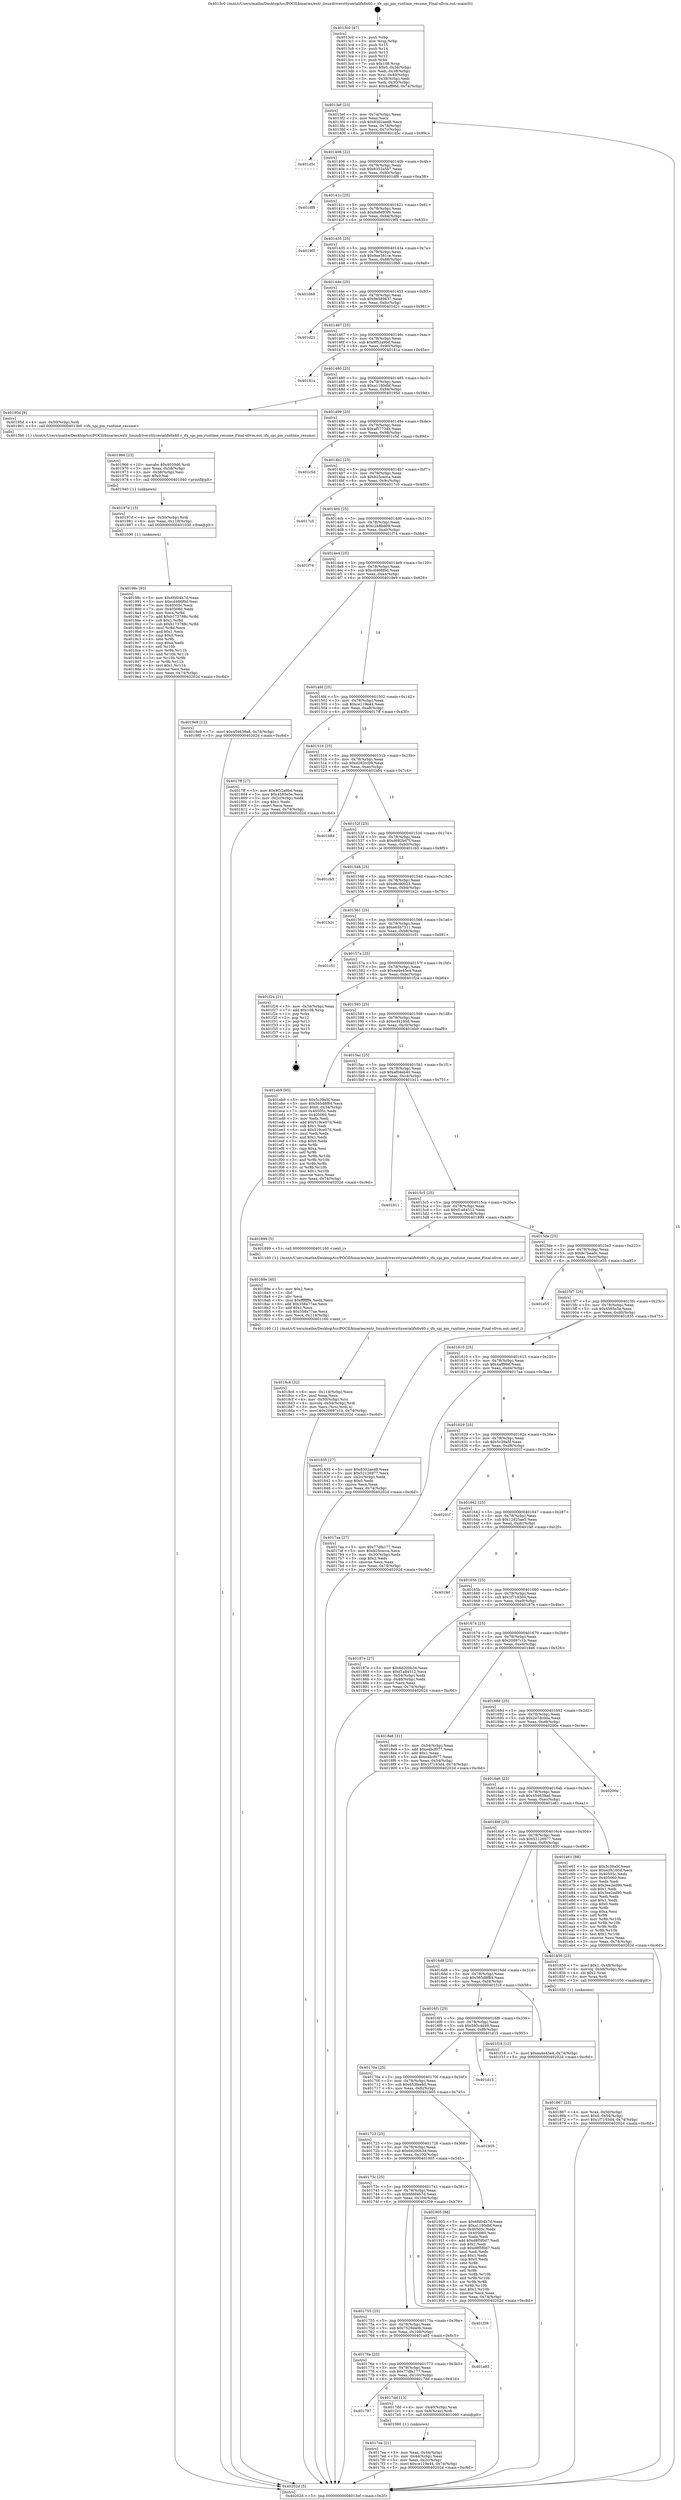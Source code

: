digraph "0x4013c0" {
  label = "0x4013c0 (/mnt/c/Users/mathe/Desktop/tcc/POCII/binaries/extr_linuxdriversttyserialifx6x60.c_ifx_spi_pm_runtime_resume_Final-ollvm.out::main(0))"
  labelloc = "t"
  node[shape=record]

  Entry [label="",width=0.3,height=0.3,shape=circle,fillcolor=black,style=filled]
  "0x4013ef" [label="{
     0x4013ef [23]\l
     | [instrs]\l
     &nbsp;&nbsp;0x4013ef \<+3\>: mov -0x74(%rbp),%eax\l
     &nbsp;&nbsp;0x4013f2 \<+2\>: mov %eax,%ecx\l
     &nbsp;&nbsp;0x4013f4 \<+6\>: sub $0x8302aed8,%ecx\l
     &nbsp;&nbsp;0x4013fa \<+3\>: mov %eax,-0x78(%rbp)\l
     &nbsp;&nbsp;0x4013fd \<+3\>: mov %ecx,-0x7c(%rbp)\l
     &nbsp;&nbsp;0x401400 \<+6\>: je 0000000000401d5c \<main+0x99c\>\l
  }"]
  "0x401d5c" [label="{
     0x401d5c\l
  }", style=dashed]
  "0x401406" [label="{
     0x401406 [22]\l
     | [instrs]\l
     &nbsp;&nbsp;0x401406 \<+5\>: jmp 000000000040140b \<main+0x4b\>\l
     &nbsp;&nbsp;0x40140b \<+3\>: mov -0x78(%rbp),%eax\l
     &nbsp;&nbsp;0x40140e \<+5\>: sub $0x8352a5b7,%eax\l
     &nbsp;&nbsp;0x401413 \<+3\>: mov %eax,-0x80(%rbp)\l
     &nbsp;&nbsp;0x401416 \<+6\>: je 0000000000401df8 \<main+0xa38\>\l
  }"]
  Exit [label="",width=0.3,height=0.3,shape=circle,fillcolor=black,style=filled,peripheries=2]
  "0x401df8" [label="{
     0x401df8\l
  }", style=dashed]
  "0x40141c" [label="{
     0x40141c [25]\l
     | [instrs]\l
     &nbsp;&nbsp;0x40141c \<+5\>: jmp 0000000000401421 \<main+0x61\>\l
     &nbsp;&nbsp;0x401421 \<+3\>: mov -0x78(%rbp),%eax\l
     &nbsp;&nbsp;0x401424 \<+5\>: sub $0x8a8d93f9,%eax\l
     &nbsp;&nbsp;0x401429 \<+6\>: mov %eax,-0x84(%rbp)\l
     &nbsp;&nbsp;0x40142f \<+6\>: je 00000000004019f5 \<main+0x635\>\l
  }"]
  "0x40198c" [label="{
     0x40198c [93]\l
     | [instrs]\l
     &nbsp;&nbsp;0x40198c \<+5\>: mov $0x6fd04b7d,%eax\l
     &nbsp;&nbsp;0x401991 \<+5\>: mov $0xcd466f0d,%esi\l
     &nbsp;&nbsp;0x401996 \<+7\>: mov 0x40505c,%ecx\l
     &nbsp;&nbsp;0x40199d \<+7\>: mov 0x405060,%edx\l
     &nbsp;&nbsp;0x4019a4 \<+3\>: mov %ecx,%r8d\l
     &nbsp;&nbsp;0x4019a7 \<+7\>: add $0xb173788c,%r8d\l
     &nbsp;&nbsp;0x4019ae \<+4\>: sub $0x1,%r8d\l
     &nbsp;&nbsp;0x4019b2 \<+7\>: sub $0xb173788c,%r8d\l
     &nbsp;&nbsp;0x4019b9 \<+4\>: imul %r8d,%ecx\l
     &nbsp;&nbsp;0x4019bd \<+3\>: and $0x1,%ecx\l
     &nbsp;&nbsp;0x4019c0 \<+3\>: cmp $0x0,%ecx\l
     &nbsp;&nbsp;0x4019c3 \<+4\>: sete %r9b\l
     &nbsp;&nbsp;0x4019c7 \<+3\>: cmp $0xa,%edx\l
     &nbsp;&nbsp;0x4019ca \<+4\>: setl %r10b\l
     &nbsp;&nbsp;0x4019ce \<+3\>: mov %r9b,%r11b\l
     &nbsp;&nbsp;0x4019d1 \<+3\>: and %r10b,%r11b\l
     &nbsp;&nbsp;0x4019d4 \<+3\>: xor %r10b,%r9b\l
     &nbsp;&nbsp;0x4019d7 \<+3\>: or %r9b,%r11b\l
     &nbsp;&nbsp;0x4019da \<+4\>: test $0x1,%r11b\l
     &nbsp;&nbsp;0x4019de \<+3\>: cmovne %esi,%eax\l
     &nbsp;&nbsp;0x4019e1 \<+3\>: mov %eax,-0x74(%rbp)\l
     &nbsp;&nbsp;0x4019e4 \<+5\>: jmp 000000000040202d \<main+0xc6d\>\l
  }"]
  "0x4019f5" [label="{
     0x4019f5\l
  }", style=dashed]
  "0x401435" [label="{
     0x401435 [25]\l
     | [instrs]\l
     &nbsp;&nbsp;0x401435 \<+5\>: jmp 000000000040143a \<main+0x7a\>\l
     &nbsp;&nbsp;0x40143a \<+3\>: mov -0x78(%rbp),%eax\l
     &nbsp;&nbsp;0x40143d \<+5\>: sub $0x9ae581ce,%eax\l
     &nbsp;&nbsp;0x401442 \<+6\>: mov %eax,-0x88(%rbp)\l
     &nbsp;&nbsp;0x401448 \<+6\>: je 0000000000401d68 \<main+0x9a8\>\l
  }"]
  "0x40197d" [label="{
     0x40197d [15]\l
     | [instrs]\l
     &nbsp;&nbsp;0x40197d \<+4\>: mov -0x50(%rbp),%rdi\l
     &nbsp;&nbsp;0x401981 \<+6\>: mov %eax,-0x118(%rbp)\l
     &nbsp;&nbsp;0x401987 \<+5\>: call 0000000000401030 \<free@plt\>\l
     | [calls]\l
     &nbsp;&nbsp;0x401030 \{1\} (unknown)\l
  }"]
  "0x401d68" [label="{
     0x401d68\l
  }", style=dashed]
  "0x40144e" [label="{
     0x40144e [25]\l
     | [instrs]\l
     &nbsp;&nbsp;0x40144e \<+5\>: jmp 0000000000401453 \<main+0x93\>\l
     &nbsp;&nbsp;0x401453 \<+3\>: mov -0x78(%rbp),%eax\l
     &nbsp;&nbsp;0x401456 \<+5\>: sub $0x9e589637,%eax\l
     &nbsp;&nbsp;0x40145b \<+6\>: mov %eax,-0x8c(%rbp)\l
     &nbsp;&nbsp;0x401461 \<+6\>: je 0000000000401d21 \<main+0x961\>\l
  }"]
  "0x401966" [label="{
     0x401966 [23]\l
     | [instrs]\l
     &nbsp;&nbsp;0x401966 \<+10\>: movabs $0x4030d6,%rdi\l
     &nbsp;&nbsp;0x401970 \<+3\>: mov %eax,-0x58(%rbp)\l
     &nbsp;&nbsp;0x401973 \<+3\>: mov -0x58(%rbp),%esi\l
     &nbsp;&nbsp;0x401976 \<+2\>: mov $0x0,%al\l
     &nbsp;&nbsp;0x401978 \<+5\>: call 0000000000401040 \<printf@plt\>\l
     | [calls]\l
     &nbsp;&nbsp;0x401040 \{1\} (unknown)\l
  }"]
  "0x401d21" [label="{
     0x401d21\l
  }", style=dashed]
  "0x401467" [label="{
     0x401467 [25]\l
     | [instrs]\l
     &nbsp;&nbsp;0x401467 \<+5\>: jmp 000000000040146c \<main+0xac\>\l
     &nbsp;&nbsp;0x40146c \<+3\>: mov -0x78(%rbp),%eax\l
     &nbsp;&nbsp;0x40146f \<+5\>: sub $0x9f52a9bd,%eax\l
     &nbsp;&nbsp;0x401474 \<+6\>: mov %eax,-0x90(%rbp)\l
     &nbsp;&nbsp;0x40147a \<+6\>: je 000000000040181a \<main+0x45a\>\l
  }"]
  "0x4018c6" [label="{
     0x4018c6 [32]\l
     | [instrs]\l
     &nbsp;&nbsp;0x4018c6 \<+6\>: mov -0x114(%rbp),%ecx\l
     &nbsp;&nbsp;0x4018cc \<+3\>: imul %eax,%ecx\l
     &nbsp;&nbsp;0x4018cf \<+4\>: mov -0x50(%rbp),%rsi\l
     &nbsp;&nbsp;0x4018d3 \<+4\>: movslq -0x54(%rbp),%rdi\l
     &nbsp;&nbsp;0x4018d7 \<+3\>: mov %ecx,(%rsi,%rdi,4)\l
     &nbsp;&nbsp;0x4018da \<+7\>: movl $0x20897c1b,-0x74(%rbp)\l
     &nbsp;&nbsp;0x4018e1 \<+5\>: jmp 000000000040202d \<main+0xc6d\>\l
  }"]
  "0x40181a" [label="{
     0x40181a\l
  }", style=dashed]
  "0x401480" [label="{
     0x401480 [25]\l
     | [instrs]\l
     &nbsp;&nbsp;0x401480 \<+5\>: jmp 0000000000401485 \<main+0xc5\>\l
     &nbsp;&nbsp;0x401485 \<+3\>: mov -0x78(%rbp),%eax\l
     &nbsp;&nbsp;0x401488 \<+5\>: sub $0xa1180dbf,%eax\l
     &nbsp;&nbsp;0x40148d \<+6\>: mov %eax,-0x94(%rbp)\l
     &nbsp;&nbsp;0x401493 \<+6\>: je 000000000040195d \<main+0x59d\>\l
  }"]
  "0x40189e" [label="{
     0x40189e [40]\l
     | [instrs]\l
     &nbsp;&nbsp;0x40189e \<+5\>: mov $0x2,%ecx\l
     &nbsp;&nbsp;0x4018a3 \<+1\>: cltd\l
     &nbsp;&nbsp;0x4018a4 \<+2\>: idiv %ecx\l
     &nbsp;&nbsp;0x4018a6 \<+6\>: imul $0xfffffffe,%edx,%ecx\l
     &nbsp;&nbsp;0x4018ac \<+6\>: add $0x358a77ae,%ecx\l
     &nbsp;&nbsp;0x4018b2 \<+3\>: add $0x1,%ecx\l
     &nbsp;&nbsp;0x4018b5 \<+6\>: sub $0x358a77ae,%ecx\l
     &nbsp;&nbsp;0x4018bb \<+6\>: mov %ecx,-0x114(%rbp)\l
     &nbsp;&nbsp;0x4018c1 \<+5\>: call 0000000000401160 \<next_i\>\l
     | [calls]\l
     &nbsp;&nbsp;0x401160 \{1\} (/mnt/c/Users/mathe/Desktop/tcc/POCII/binaries/extr_linuxdriversttyserialifx6x60.c_ifx_spi_pm_runtime_resume_Final-ollvm.out::next_i)\l
  }"]
  "0x40195d" [label="{
     0x40195d [9]\l
     | [instrs]\l
     &nbsp;&nbsp;0x40195d \<+4\>: mov -0x50(%rbp),%rdi\l
     &nbsp;&nbsp;0x401961 \<+5\>: call 00000000004013b0 \<ifx_spi_pm_runtime_resume\>\l
     | [calls]\l
     &nbsp;&nbsp;0x4013b0 \{1\} (/mnt/c/Users/mathe/Desktop/tcc/POCII/binaries/extr_linuxdriversttyserialifx6x60.c_ifx_spi_pm_runtime_resume_Final-ollvm.out::ifx_spi_pm_runtime_resume)\l
  }"]
  "0x401499" [label="{
     0x401499 [25]\l
     | [instrs]\l
     &nbsp;&nbsp;0x401499 \<+5\>: jmp 000000000040149e \<main+0xde\>\l
     &nbsp;&nbsp;0x40149e \<+3\>: mov -0x78(%rbp),%eax\l
     &nbsp;&nbsp;0x4014a1 \<+5\>: sub $0xaf57734b,%eax\l
     &nbsp;&nbsp;0x4014a6 \<+6\>: mov %eax,-0x98(%rbp)\l
     &nbsp;&nbsp;0x4014ac \<+6\>: je 0000000000401c5d \<main+0x89d\>\l
  }"]
  "0x401867" [label="{
     0x401867 [23]\l
     | [instrs]\l
     &nbsp;&nbsp;0x401867 \<+4\>: mov %rax,-0x50(%rbp)\l
     &nbsp;&nbsp;0x40186b \<+7\>: movl $0x0,-0x54(%rbp)\l
     &nbsp;&nbsp;0x401872 \<+7\>: movl $0x1f7183d4,-0x74(%rbp)\l
     &nbsp;&nbsp;0x401879 \<+5\>: jmp 000000000040202d \<main+0xc6d\>\l
  }"]
  "0x401c5d" [label="{
     0x401c5d\l
  }", style=dashed]
  "0x4014b2" [label="{
     0x4014b2 [25]\l
     | [instrs]\l
     &nbsp;&nbsp;0x4014b2 \<+5\>: jmp 00000000004014b7 \<main+0xf7\>\l
     &nbsp;&nbsp;0x4014b7 \<+3\>: mov -0x78(%rbp),%eax\l
     &nbsp;&nbsp;0x4014ba \<+5\>: sub $0xb25cecca,%eax\l
     &nbsp;&nbsp;0x4014bf \<+6\>: mov %eax,-0x9c(%rbp)\l
     &nbsp;&nbsp;0x4014c5 \<+6\>: je 00000000004017c5 \<main+0x405\>\l
  }"]
  "0x4017ea" [label="{
     0x4017ea [21]\l
     | [instrs]\l
     &nbsp;&nbsp;0x4017ea \<+3\>: mov %eax,-0x44(%rbp)\l
     &nbsp;&nbsp;0x4017ed \<+3\>: mov -0x44(%rbp),%eax\l
     &nbsp;&nbsp;0x4017f0 \<+3\>: mov %eax,-0x2c(%rbp)\l
     &nbsp;&nbsp;0x4017f3 \<+7\>: movl $0xce119e44,-0x74(%rbp)\l
     &nbsp;&nbsp;0x4017fa \<+5\>: jmp 000000000040202d \<main+0xc6d\>\l
  }"]
  "0x4017c5" [label="{
     0x4017c5\l
  }", style=dashed]
  "0x4014cb" [label="{
     0x4014cb [25]\l
     | [instrs]\l
     &nbsp;&nbsp;0x4014cb \<+5\>: jmp 00000000004014d0 \<main+0x110\>\l
     &nbsp;&nbsp;0x4014d0 \<+3\>: mov -0x78(%rbp),%eax\l
     &nbsp;&nbsp;0x4014d3 \<+5\>: sub $0xc2b8bd09,%eax\l
     &nbsp;&nbsp;0x4014d8 \<+6\>: mov %eax,-0xa0(%rbp)\l
     &nbsp;&nbsp;0x4014de \<+6\>: je 0000000000401f74 \<main+0xbb4\>\l
  }"]
  "0x401787" [label="{
     0x401787\l
  }", style=dashed]
  "0x401f74" [label="{
     0x401f74\l
  }", style=dashed]
  "0x4014e4" [label="{
     0x4014e4 [25]\l
     | [instrs]\l
     &nbsp;&nbsp;0x4014e4 \<+5\>: jmp 00000000004014e9 \<main+0x129\>\l
     &nbsp;&nbsp;0x4014e9 \<+3\>: mov -0x78(%rbp),%eax\l
     &nbsp;&nbsp;0x4014ec \<+5\>: sub $0xcd466f0d,%eax\l
     &nbsp;&nbsp;0x4014f1 \<+6\>: mov %eax,-0xa4(%rbp)\l
     &nbsp;&nbsp;0x4014f7 \<+6\>: je 00000000004019e9 \<main+0x629\>\l
  }"]
  "0x4017dd" [label="{
     0x4017dd [13]\l
     | [instrs]\l
     &nbsp;&nbsp;0x4017dd \<+4\>: mov -0x40(%rbp),%rax\l
     &nbsp;&nbsp;0x4017e1 \<+4\>: mov 0x8(%rax),%rdi\l
     &nbsp;&nbsp;0x4017e5 \<+5\>: call 0000000000401060 \<atoi@plt\>\l
     | [calls]\l
     &nbsp;&nbsp;0x401060 \{1\} (unknown)\l
  }"]
  "0x4019e9" [label="{
     0x4019e9 [12]\l
     | [instrs]\l
     &nbsp;&nbsp;0x4019e9 \<+7\>: movl $0x454638ad,-0x74(%rbp)\l
     &nbsp;&nbsp;0x4019f0 \<+5\>: jmp 000000000040202d \<main+0xc6d\>\l
  }"]
  "0x4014fd" [label="{
     0x4014fd [25]\l
     | [instrs]\l
     &nbsp;&nbsp;0x4014fd \<+5\>: jmp 0000000000401502 \<main+0x142\>\l
     &nbsp;&nbsp;0x401502 \<+3\>: mov -0x78(%rbp),%eax\l
     &nbsp;&nbsp;0x401505 \<+5\>: sub $0xce119e44,%eax\l
     &nbsp;&nbsp;0x40150a \<+6\>: mov %eax,-0xa8(%rbp)\l
     &nbsp;&nbsp;0x401510 \<+6\>: je 00000000004017ff \<main+0x43f\>\l
  }"]
  "0x40176e" [label="{
     0x40176e [25]\l
     | [instrs]\l
     &nbsp;&nbsp;0x40176e \<+5\>: jmp 0000000000401773 \<main+0x3b3\>\l
     &nbsp;&nbsp;0x401773 \<+3\>: mov -0x78(%rbp),%eax\l
     &nbsp;&nbsp;0x401776 \<+5\>: sub $0x77dfa177,%eax\l
     &nbsp;&nbsp;0x40177b \<+6\>: mov %eax,-0x10c(%rbp)\l
     &nbsp;&nbsp;0x401781 \<+6\>: je 00000000004017dd \<main+0x41d\>\l
  }"]
  "0x4017ff" [label="{
     0x4017ff [27]\l
     | [instrs]\l
     &nbsp;&nbsp;0x4017ff \<+5\>: mov $0x9f52a9bd,%eax\l
     &nbsp;&nbsp;0x401804 \<+5\>: mov $0x4585e5e,%ecx\l
     &nbsp;&nbsp;0x401809 \<+3\>: mov -0x2c(%rbp),%edx\l
     &nbsp;&nbsp;0x40180c \<+3\>: cmp $0x1,%edx\l
     &nbsp;&nbsp;0x40180f \<+3\>: cmovl %ecx,%eax\l
     &nbsp;&nbsp;0x401812 \<+3\>: mov %eax,-0x74(%rbp)\l
     &nbsp;&nbsp;0x401815 \<+5\>: jmp 000000000040202d \<main+0xc6d\>\l
  }"]
  "0x401516" [label="{
     0x401516 [25]\l
     | [instrs]\l
     &nbsp;&nbsp;0x401516 \<+5\>: jmp 000000000040151b \<main+0x15b\>\l
     &nbsp;&nbsp;0x40151b \<+3\>: mov -0x78(%rbp),%eax\l
     &nbsp;&nbsp;0x40151e \<+5\>: sub $0xd292ccb9,%eax\l
     &nbsp;&nbsp;0x401523 \<+6\>: mov %eax,-0xac(%rbp)\l
     &nbsp;&nbsp;0x401529 \<+6\>: je 0000000000401b84 \<main+0x7c4\>\l
  }"]
  "0x401a85" [label="{
     0x401a85\l
  }", style=dashed]
  "0x401b84" [label="{
     0x401b84\l
  }", style=dashed]
  "0x40152f" [label="{
     0x40152f [25]\l
     | [instrs]\l
     &nbsp;&nbsp;0x40152f \<+5\>: jmp 0000000000401534 \<main+0x174\>\l
     &nbsp;&nbsp;0x401534 \<+3\>: mov -0x78(%rbp),%eax\l
     &nbsp;&nbsp;0x401537 \<+5\>: sub $0xd682bd7f,%eax\l
     &nbsp;&nbsp;0x40153c \<+6\>: mov %eax,-0xb0(%rbp)\l
     &nbsp;&nbsp;0x401542 \<+6\>: je 0000000000401cb5 \<main+0x8f5\>\l
  }"]
  "0x401755" [label="{
     0x401755 [25]\l
     | [instrs]\l
     &nbsp;&nbsp;0x401755 \<+5\>: jmp 000000000040175a \<main+0x39a\>\l
     &nbsp;&nbsp;0x40175a \<+3\>: mov -0x78(%rbp),%eax\l
     &nbsp;&nbsp;0x40175d \<+5\>: sub $0x7529da0b,%eax\l
     &nbsp;&nbsp;0x401762 \<+6\>: mov %eax,-0x108(%rbp)\l
     &nbsp;&nbsp;0x401768 \<+6\>: je 0000000000401a85 \<main+0x6c5\>\l
  }"]
  "0x401cb5" [label="{
     0x401cb5\l
  }", style=dashed]
  "0x401548" [label="{
     0x401548 [25]\l
     | [instrs]\l
     &nbsp;&nbsp;0x401548 \<+5\>: jmp 000000000040154d \<main+0x18d\>\l
     &nbsp;&nbsp;0x40154d \<+3\>: mov -0x78(%rbp),%eax\l
     &nbsp;&nbsp;0x401550 \<+5\>: sub $0xd6c90b23,%eax\l
     &nbsp;&nbsp;0x401555 \<+6\>: mov %eax,-0xb4(%rbp)\l
     &nbsp;&nbsp;0x40155b \<+6\>: je 0000000000401b2c \<main+0x76c\>\l
  }"]
  "0x401f39" [label="{
     0x401f39\l
  }", style=dashed]
  "0x401b2c" [label="{
     0x401b2c\l
  }", style=dashed]
  "0x401561" [label="{
     0x401561 [25]\l
     | [instrs]\l
     &nbsp;&nbsp;0x401561 \<+5\>: jmp 0000000000401566 \<main+0x1a6\>\l
     &nbsp;&nbsp;0x401566 \<+3\>: mov -0x78(%rbp),%eax\l
     &nbsp;&nbsp;0x401569 \<+5\>: sub $0xe65b7311,%eax\l
     &nbsp;&nbsp;0x40156e \<+6\>: mov %eax,-0xb8(%rbp)\l
     &nbsp;&nbsp;0x401574 \<+6\>: je 0000000000401c51 \<main+0x891\>\l
  }"]
  "0x40173c" [label="{
     0x40173c [25]\l
     | [instrs]\l
     &nbsp;&nbsp;0x40173c \<+5\>: jmp 0000000000401741 \<main+0x381\>\l
     &nbsp;&nbsp;0x401741 \<+3\>: mov -0x78(%rbp),%eax\l
     &nbsp;&nbsp;0x401744 \<+5\>: sub $0x6fd04b7d,%eax\l
     &nbsp;&nbsp;0x401749 \<+6\>: mov %eax,-0x104(%rbp)\l
     &nbsp;&nbsp;0x40174f \<+6\>: je 0000000000401f39 \<main+0xb79\>\l
  }"]
  "0x401c51" [label="{
     0x401c51\l
  }", style=dashed]
  "0x40157a" [label="{
     0x40157a [25]\l
     | [instrs]\l
     &nbsp;&nbsp;0x40157a \<+5\>: jmp 000000000040157f \<main+0x1bf\>\l
     &nbsp;&nbsp;0x40157f \<+3\>: mov -0x78(%rbp),%eax\l
     &nbsp;&nbsp;0x401582 \<+5\>: sub $0xea4e45e4,%eax\l
     &nbsp;&nbsp;0x401587 \<+6\>: mov %eax,-0xbc(%rbp)\l
     &nbsp;&nbsp;0x40158d \<+6\>: je 0000000000401f24 \<main+0xb64\>\l
  }"]
  "0x401905" [label="{
     0x401905 [88]\l
     | [instrs]\l
     &nbsp;&nbsp;0x401905 \<+5\>: mov $0x6fd04b7d,%eax\l
     &nbsp;&nbsp;0x40190a \<+5\>: mov $0xa1180dbf,%ecx\l
     &nbsp;&nbsp;0x40190f \<+7\>: mov 0x40505c,%edx\l
     &nbsp;&nbsp;0x401916 \<+7\>: mov 0x405060,%esi\l
     &nbsp;&nbsp;0x40191d \<+2\>: mov %edx,%edi\l
     &nbsp;&nbsp;0x40191f \<+6\>: add $0xd8f5f0d7,%edi\l
     &nbsp;&nbsp;0x401925 \<+3\>: sub $0x1,%edi\l
     &nbsp;&nbsp;0x401928 \<+6\>: sub $0xd8f5f0d7,%edi\l
     &nbsp;&nbsp;0x40192e \<+3\>: imul %edi,%edx\l
     &nbsp;&nbsp;0x401931 \<+3\>: and $0x1,%edx\l
     &nbsp;&nbsp;0x401934 \<+3\>: cmp $0x0,%edx\l
     &nbsp;&nbsp;0x401937 \<+4\>: sete %r8b\l
     &nbsp;&nbsp;0x40193b \<+3\>: cmp $0xa,%esi\l
     &nbsp;&nbsp;0x40193e \<+4\>: setl %r9b\l
     &nbsp;&nbsp;0x401942 \<+3\>: mov %r8b,%r10b\l
     &nbsp;&nbsp;0x401945 \<+3\>: and %r9b,%r10b\l
     &nbsp;&nbsp;0x401948 \<+3\>: xor %r9b,%r8b\l
     &nbsp;&nbsp;0x40194b \<+3\>: or %r8b,%r10b\l
     &nbsp;&nbsp;0x40194e \<+4\>: test $0x1,%r10b\l
     &nbsp;&nbsp;0x401952 \<+3\>: cmovne %ecx,%eax\l
     &nbsp;&nbsp;0x401955 \<+3\>: mov %eax,-0x74(%rbp)\l
     &nbsp;&nbsp;0x401958 \<+5\>: jmp 000000000040202d \<main+0xc6d\>\l
  }"]
  "0x401f24" [label="{
     0x401f24 [21]\l
     | [instrs]\l
     &nbsp;&nbsp;0x401f24 \<+3\>: mov -0x34(%rbp),%eax\l
     &nbsp;&nbsp;0x401f27 \<+7\>: add $0x108,%rsp\l
     &nbsp;&nbsp;0x401f2e \<+1\>: pop %rbx\l
     &nbsp;&nbsp;0x401f2f \<+2\>: pop %r12\l
     &nbsp;&nbsp;0x401f31 \<+2\>: pop %r13\l
     &nbsp;&nbsp;0x401f33 \<+2\>: pop %r14\l
     &nbsp;&nbsp;0x401f35 \<+2\>: pop %r15\l
     &nbsp;&nbsp;0x401f37 \<+1\>: pop %rbp\l
     &nbsp;&nbsp;0x401f38 \<+1\>: ret\l
  }"]
  "0x401593" [label="{
     0x401593 [25]\l
     | [instrs]\l
     &nbsp;&nbsp;0x401593 \<+5\>: jmp 0000000000401598 \<main+0x1d8\>\l
     &nbsp;&nbsp;0x401598 \<+3\>: mov -0x78(%rbp),%eax\l
     &nbsp;&nbsp;0x40159b \<+5\>: sub $0xecf4160d,%eax\l
     &nbsp;&nbsp;0x4015a0 \<+6\>: mov %eax,-0xc0(%rbp)\l
     &nbsp;&nbsp;0x4015a6 \<+6\>: je 0000000000401eb9 \<main+0xaf9\>\l
  }"]
  "0x401723" [label="{
     0x401723 [25]\l
     | [instrs]\l
     &nbsp;&nbsp;0x401723 \<+5\>: jmp 0000000000401728 \<main+0x368\>\l
     &nbsp;&nbsp;0x401728 \<+3\>: mov -0x78(%rbp),%eax\l
     &nbsp;&nbsp;0x40172b \<+5\>: sub $0x6d200b34,%eax\l
     &nbsp;&nbsp;0x401730 \<+6\>: mov %eax,-0x100(%rbp)\l
     &nbsp;&nbsp;0x401736 \<+6\>: je 0000000000401905 \<main+0x545\>\l
  }"]
  "0x401eb9" [label="{
     0x401eb9 [95]\l
     | [instrs]\l
     &nbsp;&nbsp;0x401eb9 \<+5\>: mov $0x5c39a5f,%eax\l
     &nbsp;&nbsp;0x401ebe \<+5\>: mov $0x565d8f84,%ecx\l
     &nbsp;&nbsp;0x401ec3 \<+7\>: movl $0x0,-0x34(%rbp)\l
     &nbsp;&nbsp;0x401eca \<+7\>: mov 0x40505c,%edx\l
     &nbsp;&nbsp;0x401ed1 \<+7\>: mov 0x405060,%esi\l
     &nbsp;&nbsp;0x401ed8 \<+2\>: mov %edx,%edi\l
     &nbsp;&nbsp;0x401eda \<+6\>: add $0x519ce07d,%edi\l
     &nbsp;&nbsp;0x401ee0 \<+3\>: sub $0x1,%edi\l
     &nbsp;&nbsp;0x401ee3 \<+6\>: sub $0x519ce07d,%edi\l
     &nbsp;&nbsp;0x401ee9 \<+3\>: imul %edi,%edx\l
     &nbsp;&nbsp;0x401eec \<+3\>: and $0x1,%edx\l
     &nbsp;&nbsp;0x401eef \<+3\>: cmp $0x0,%edx\l
     &nbsp;&nbsp;0x401ef2 \<+4\>: sete %r8b\l
     &nbsp;&nbsp;0x401ef6 \<+3\>: cmp $0xa,%esi\l
     &nbsp;&nbsp;0x401ef9 \<+4\>: setl %r9b\l
     &nbsp;&nbsp;0x401efd \<+3\>: mov %r8b,%r10b\l
     &nbsp;&nbsp;0x401f00 \<+3\>: and %r9b,%r10b\l
     &nbsp;&nbsp;0x401f03 \<+3\>: xor %r9b,%r8b\l
     &nbsp;&nbsp;0x401f06 \<+3\>: or %r8b,%r10b\l
     &nbsp;&nbsp;0x401f09 \<+4\>: test $0x1,%r10b\l
     &nbsp;&nbsp;0x401f0d \<+3\>: cmovne %ecx,%eax\l
     &nbsp;&nbsp;0x401f10 \<+3\>: mov %eax,-0x74(%rbp)\l
     &nbsp;&nbsp;0x401f13 \<+5\>: jmp 000000000040202d \<main+0xc6d\>\l
  }"]
  "0x4015ac" [label="{
     0x4015ac [25]\l
     | [instrs]\l
     &nbsp;&nbsp;0x4015ac \<+5\>: jmp 00000000004015b1 \<main+0x1f1\>\l
     &nbsp;&nbsp;0x4015b1 \<+3\>: mov -0x78(%rbp),%eax\l
     &nbsp;&nbsp;0x4015b4 \<+5\>: sub $0xef04eb40,%eax\l
     &nbsp;&nbsp;0x4015b9 \<+6\>: mov %eax,-0xc4(%rbp)\l
     &nbsp;&nbsp;0x4015bf \<+6\>: je 0000000000401b11 \<main+0x751\>\l
  }"]
  "0x401b05" [label="{
     0x401b05\l
  }", style=dashed]
  "0x401b11" [label="{
     0x401b11\l
  }", style=dashed]
  "0x4015c5" [label="{
     0x4015c5 [25]\l
     | [instrs]\l
     &nbsp;&nbsp;0x4015c5 \<+5\>: jmp 00000000004015ca \<main+0x20a\>\l
     &nbsp;&nbsp;0x4015ca \<+3\>: mov -0x78(%rbp),%eax\l
     &nbsp;&nbsp;0x4015cd \<+5\>: sub $0xf1a84512,%eax\l
     &nbsp;&nbsp;0x4015d2 \<+6\>: mov %eax,-0xc8(%rbp)\l
     &nbsp;&nbsp;0x4015d8 \<+6\>: je 0000000000401899 \<main+0x4d9\>\l
  }"]
  "0x40170a" [label="{
     0x40170a [25]\l
     | [instrs]\l
     &nbsp;&nbsp;0x40170a \<+5\>: jmp 000000000040170f \<main+0x34f\>\l
     &nbsp;&nbsp;0x40170f \<+3\>: mov -0x78(%rbp),%eax\l
     &nbsp;&nbsp;0x401712 \<+5\>: sub $0x653fee40,%eax\l
     &nbsp;&nbsp;0x401717 \<+6\>: mov %eax,-0xfc(%rbp)\l
     &nbsp;&nbsp;0x40171d \<+6\>: je 0000000000401b05 \<main+0x745\>\l
  }"]
  "0x401899" [label="{
     0x401899 [5]\l
     | [instrs]\l
     &nbsp;&nbsp;0x401899 \<+5\>: call 0000000000401160 \<next_i\>\l
     | [calls]\l
     &nbsp;&nbsp;0x401160 \{1\} (/mnt/c/Users/mathe/Desktop/tcc/POCII/binaries/extr_linuxdriversttyserialifx6x60.c_ifx_spi_pm_runtime_resume_Final-ollvm.out::next_i)\l
  }"]
  "0x4015de" [label="{
     0x4015de [25]\l
     | [instrs]\l
     &nbsp;&nbsp;0x4015de \<+5\>: jmp 00000000004015e3 \<main+0x223\>\l
     &nbsp;&nbsp;0x4015e3 \<+3\>: mov -0x78(%rbp),%eax\l
     &nbsp;&nbsp;0x4015e6 \<+5\>: sub $0xfe7bea0c,%eax\l
     &nbsp;&nbsp;0x4015eb \<+6\>: mov %eax,-0xcc(%rbp)\l
     &nbsp;&nbsp;0x4015f1 \<+6\>: je 0000000000401e55 \<main+0xa95\>\l
  }"]
  "0x401d15" [label="{
     0x401d15\l
  }", style=dashed]
  "0x401e55" [label="{
     0x401e55\l
  }", style=dashed]
  "0x4015f7" [label="{
     0x4015f7 [25]\l
     | [instrs]\l
     &nbsp;&nbsp;0x4015f7 \<+5\>: jmp 00000000004015fc \<main+0x23c\>\l
     &nbsp;&nbsp;0x4015fc \<+3\>: mov -0x78(%rbp),%eax\l
     &nbsp;&nbsp;0x4015ff \<+5\>: sub $0x4585e5e,%eax\l
     &nbsp;&nbsp;0x401604 \<+6\>: mov %eax,-0xd0(%rbp)\l
     &nbsp;&nbsp;0x40160a \<+6\>: je 0000000000401835 \<main+0x475\>\l
  }"]
  "0x4016f1" [label="{
     0x4016f1 [25]\l
     | [instrs]\l
     &nbsp;&nbsp;0x4016f1 \<+5\>: jmp 00000000004016f6 \<main+0x336\>\l
     &nbsp;&nbsp;0x4016f6 \<+3\>: mov -0x78(%rbp),%eax\l
     &nbsp;&nbsp;0x4016f9 \<+5\>: sub $0x595c4d49,%eax\l
     &nbsp;&nbsp;0x4016fe \<+6\>: mov %eax,-0xf8(%rbp)\l
     &nbsp;&nbsp;0x401704 \<+6\>: je 0000000000401d15 \<main+0x955\>\l
  }"]
  "0x401835" [label="{
     0x401835 [27]\l
     | [instrs]\l
     &nbsp;&nbsp;0x401835 \<+5\>: mov $0x8302aed8,%eax\l
     &nbsp;&nbsp;0x40183a \<+5\>: mov $0x52126977,%ecx\l
     &nbsp;&nbsp;0x40183f \<+3\>: mov -0x2c(%rbp),%edx\l
     &nbsp;&nbsp;0x401842 \<+3\>: cmp $0x0,%edx\l
     &nbsp;&nbsp;0x401845 \<+3\>: cmove %ecx,%eax\l
     &nbsp;&nbsp;0x401848 \<+3\>: mov %eax,-0x74(%rbp)\l
     &nbsp;&nbsp;0x40184b \<+5\>: jmp 000000000040202d \<main+0xc6d\>\l
  }"]
  "0x401610" [label="{
     0x401610 [25]\l
     | [instrs]\l
     &nbsp;&nbsp;0x401610 \<+5\>: jmp 0000000000401615 \<main+0x255\>\l
     &nbsp;&nbsp;0x401615 \<+3\>: mov -0x78(%rbp),%eax\l
     &nbsp;&nbsp;0x401618 \<+5\>: sub $0x4aff98d,%eax\l
     &nbsp;&nbsp;0x40161d \<+6\>: mov %eax,-0xd4(%rbp)\l
     &nbsp;&nbsp;0x401623 \<+6\>: je 00000000004017aa \<main+0x3ea\>\l
  }"]
  "0x401f18" [label="{
     0x401f18 [12]\l
     | [instrs]\l
     &nbsp;&nbsp;0x401f18 \<+7\>: movl $0xea4e45e4,-0x74(%rbp)\l
     &nbsp;&nbsp;0x401f1f \<+5\>: jmp 000000000040202d \<main+0xc6d\>\l
  }"]
  "0x4017aa" [label="{
     0x4017aa [27]\l
     | [instrs]\l
     &nbsp;&nbsp;0x4017aa \<+5\>: mov $0x77dfa177,%eax\l
     &nbsp;&nbsp;0x4017af \<+5\>: mov $0xb25cecca,%ecx\l
     &nbsp;&nbsp;0x4017b4 \<+3\>: mov -0x30(%rbp),%edx\l
     &nbsp;&nbsp;0x4017b7 \<+3\>: cmp $0x2,%edx\l
     &nbsp;&nbsp;0x4017ba \<+3\>: cmovne %ecx,%eax\l
     &nbsp;&nbsp;0x4017bd \<+3\>: mov %eax,-0x74(%rbp)\l
     &nbsp;&nbsp;0x4017c0 \<+5\>: jmp 000000000040202d \<main+0xc6d\>\l
  }"]
  "0x401629" [label="{
     0x401629 [25]\l
     | [instrs]\l
     &nbsp;&nbsp;0x401629 \<+5\>: jmp 000000000040162e \<main+0x26e\>\l
     &nbsp;&nbsp;0x40162e \<+3\>: mov -0x78(%rbp),%eax\l
     &nbsp;&nbsp;0x401631 \<+5\>: sub $0x5c39a5f,%eax\l
     &nbsp;&nbsp;0x401636 \<+6\>: mov %eax,-0xd8(%rbp)\l
     &nbsp;&nbsp;0x40163c \<+6\>: je 000000000040201f \<main+0xc5f\>\l
  }"]
  "0x40202d" [label="{
     0x40202d [5]\l
     | [instrs]\l
     &nbsp;&nbsp;0x40202d \<+5\>: jmp 00000000004013ef \<main+0x2f\>\l
  }"]
  "0x4013c0" [label="{
     0x4013c0 [47]\l
     | [instrs]\l
     &nbsp;&nbsp;0x4013c0 \<+1\>: push %rbp\l
     &nbsp;&nbsp;0x4013c1 \<+3\>: mov %rsp,%rbp\l
     &nbsp;&nbsp;0x4013c4 \<+2\>: push %r15\l
     &nbsp;&nbsp;0x4013c6 \<+2\>: push %r14\l
     &nbsp;&nbsp;0x4013c8 \<+2\>: push %r13\l
     &nbsp;&nbsp;0x4013ca \<+2\>: push %r12\l
     &nbsp;&nbsp;0x4013cc \<+1\>: push %rbx\l
     &nbsp;&nbsp;0x4013cd \<+7\>: sub $0x108,%rsp\l
     &nbsp;&nbsp;0x4013d4 \<+7\>: movl $0x0,-0x34(%rbp)\l
     &nbsp;&nbsp;0x4013db \<+3\>: mov %edi,-0x38(%rbp)\l
     &nbsp;&nbsp;0x4013de \<+4\>: mov %rsi,-0x40(%rbp)\l
     &nbsp;&nbsp;0x4013e2 \<+3\>: mov -0x38(%rbp),%edi\l
     &nbsp;&nbsp;0x4013e5 \<+3\>: mov %edi,-0x30(%rbp)\l
     &nbsp;&nbsp;0x4013e8 \<+7\>: movl $0x4aff98d,-0x74(%rbp)\l
  }"]
  "0x4016d8" [label="{
     0x4016d8 [25]\l
     | [instrs]\l
     &nbsp;&nbsp;0x4016d8 \<+5\>: jmp 00000000004016dd \<main+0x31d\>\l
     &nbsp;&nbsp;0x4016dd \<+3\>: mov -0x78(%rbp),%eax\l
     &nbsp;&nbsp;0x4016e0 \<+5\>: sub $0x565d8f84,%eax\l
     &nbsp;&nbsp;0x4016e5 \<+6\>: mov %eax,-0xf4(%rbp)\l
     &nbsp;&nbsp;0x4016eb \<+6\>: je 0000000000401f18 \<main+0xb58\>\l
  }"]
  "0x40201f" [label="{
     0x40201f\l
  }", style=dashed]
  "0x401642" [label="{
     0x401642 [25]\l
     | [instrs]\l
     &nbsp;&nbsp;0x401642 \<+5\>: jmp 0000000000401647 \<main+0x287\>\l
     &nbsp;&nbsp;0x401647 \<+3\>: mov -0x78(%rbp),%eax\l
     &nbsp;&nbsp;0x40164a \<+5\>: sub $0x12825ae5,%eax\l
     &nbsp;&nbsp;0x40164f \<+6\>: mov %eax,-0xdc(%rbp)\l
     &nbsp;&nbsp;0x401655 \<+6\>: je 0000000000401fef \<main+0xc2f\>\l
  }"]
  "0x401850" [label="{
     0x401850 [23]\l
     | [instrs]\l
     &nbsp;&nbsp;0x401850 \<+7\>: movl $0x1,-0x48(%rbp)\l
     &nbsp;&nbsp;0x401857 \<+4\>: movslq -0x48(%rbp),%rax\l
     &nbsp;&nbsp;0x40185b \<+4\>: shl $0x2,%rax\l
     &nbsp;&nbsp;0x40185f \<+3\>: mov %rax,%rdi\l
     &nbsp;&nbsp;0x401862 \<+5\>: call 0000000000401050 \<malloc@plt\>\l
     | [calls]\l
     &nbsp;&nbsp;0x401050 \{1\} (unknown)\l
  }"]
  "0x401fef" [label="{
     0x401fef\l
  }", style=dashed]
  "0x40165b" [label="{
     0x40165b [25]\l
     | [instrs]\l
     &nbsp;&nbsp;0x40165b \<+5\>: jmp 0000000000401660 \<main+0x2a0\>\l
     &nbsp;&nbsp;0x401660 \<+3\>: mov -0x78(%rbp),%eax\l
     &nbsp;&nbsp;0x401663 \<+5\>: sub $0x1f7183d4,%eax\l
     &nbsp;&nbsp;0x401668 \<+6\>: mov %eax,-0xe0(%rbp)\l
     &nbsp;&nbsp;0x40166e \<+6\>: je 000000000040187e \<main+0x4be\>\l
  }"]
  "0x4016bf" [label="{
     0x4016bf [25]\l
     | [instrs]\l
     &nbsp;&nbsp;0x4016bf \<+5\>: jmp 00000000004016c4 \<main+0x304\>\l
     &nbsp;&nbsp;0x4016c4 \<+3\>: mov -0x78(%rbp),%eax\l
     &nbsp;&nbsp;0x4016c7 \<+5\>: sub $0x52126977,%eax\l
     &nbsp;&nbsp;0x4016cc \<+6\>: mov %eax,-0xf0(%rbp)\l
     &nbsp;&nbsp;0x4016d2 \<+6\>: je 0000000000401850 \<main+0x490\>\l
  }"]
  "0x40187e" [label="{
     0x40187e [27]\l
     | [instrs]\l
     &nbsp;&nbsp;0x40187e \<+5\>: mov $0x6d200b34,%eax\l
     &nbsp;&nbsp;0x401883 \<+5\>: mov $0xf1a84512,%ecx\l
     &nbsp;&nbsp;0x401888 \<+3\>: mov -0x54(%rbp),%edx\l
     &nbsp;&nbsp;0x40188b \<+3\>: cmp -0x48(%rbp),%edx\l
     &nbsp;&nbsp;0x40188e \<+3\>: cmovl %ecx,%eax\l
     &nbsp;&nbsp;0x401891 \<+3\>: mov %eax,-0x74(%rbp)\l
     &nbsp;&nbsp;0x401894 \<+5\>: jmp 000000000040202d \<main+0xc6d\>\l
  }"]
  "0x401674" [label="{
     0x401674 [25]\l
     | [instrs]\l
     &nbsp;&nbsp;0x401674 \<+5\>: jmp 0000000000401679 \<main+0x2b9\>\l
     &nbsp;&nbsp;0x401679 \<+3\>: mov -0x78(%rbp),%eax\l
     &nbsp;&nbsp;0x40167c \<+5\>: sub $0x20897c1b,%eax\l
     &nbsp;&nbsp;0x401681 \<+6\>: mov %eax,-0xe4(%rbp)\l
     &nbsp;&nbsp;0x401687 \<+6\>: je 00000000004018e6 \<main+0x526\>\l
  }"]
  "0x401e61" [label="{
     0x401e61 [88]\l
     | [instrs]\l
     &nbsp;&nbsp;0x401e61 \<+5\>: mov $0x5c39a5f,%eax\l
     &nbsp;&nbsp;0x401e66 \<+5\>: mov $0xecf4160d,%ecx\l
     &nbsp;&nbsp;0x401e6b \<+7\>: mov 0x40505c,%edx\l
     &nbsp;&nbsp;0x401e72 \<+7\>: mov 0x405060,%esi\l
     &nbsp;&nbsp;0x401e79 \<+2\>: mov %edx,%edi\l
     &nbsp;&nbsp;0x401e7b \<+6\>: add $0x3ee2ed90,%edi\l
     &nbsp;&nbsp;0x401e81 \<+3\>: sub $0x1,%edi\l
     &nbsp;&nbsp;0x401e84 \<+6\>: sub $0x3ee2ed90,%edi\l
     &nbsp;&nbsp;0x401e8a \<+3\>: imul %edi,%edx\l
     &nbsp;&nbsp;0x401e8d \<+3\>: and $0x1,%edx\l
     &nbsp;&nbsp;0x401e90 \<+3\>: cmp $0x0,%edx\l
     &nbsp;&nbsp;0x401e93 \<+4\>: sete %r8b\l
     &nbsp;&nbsp;0x401e97 \<+3\>: cmp $0xa,%esi\l
     &nbsp;&nbsp;0x401e9a \<+4\>: setl %r9b\l
     &nbsp;&nbsp;0x401e9e \<+3\>: mov %r8b,%r10b\l
     &nbsp;&nbsp;0x401ea1 \<+3\>: and %r9b,%r10b\l
     &nbsp;&nbsp;0x401ea4 \<+3\>: xor %r9b,%r8b\l
     &nbsp;&nbsp;0x401ea7 \<+3\>: or %r8b,%r10b\l
     &nbsp;&nbsp;0x401eaa \<+4\>: test $0x1,%r10b\l
     &nbsp;&nbsp;0x401eae \<+3\>: cmovne %ecx,%eax\l
     &nbsp;&nbsp;0x401eb1 \<+3\>: mov %eax,-0x74(%rbp)\l
     &nbsp;&nbsp;0x401eb4 \<+5\>: jmp 000000000040202d \<main+0xc6d\>\l
  }"]
  "0x4018e6" [label="{
     0x4018e6 [31]\l
     | [instrs]\l
     &nbsp;&nbsp;0x4018e6 \<+3\>: mov -0x54(%rbp),%eax\l
     &nbsp;&nbsp;0x4018e9 \<+5\>: add $0xe4bcf077,%eax\l
     &nbsp;&nbsp;0x4018ee \<+3\>: add $0x1,%eax\l
     &nbsp;&nbsp;0x4018f1 \<+5\>: sub $0xe4bcf077,%eax\l
     &nbsp;&nbsp;0x4018f6 \<+3\>: mov %eax,-0x54(%rbp)\l
     &nbsp;&nbsp;0x4018f9 \<+7\>: movl $0x1f7183d4,-0x74(%rbp)\l
     &nbsp;&nbsp;0x401900 \<+5\>: jmp 000000000040202d \<main+0xc6d\>\l
  }"]
  "0x40168d" [label="{
     0x40168d [25]\l
     | [instrs]\l
     &nbsp;&nbsp;0x40168d \<+5\>: jmp 0000000000401692 \<main+0x2d2\>\l
     &nbsp;&nbsp;0x401692 \<+3\>: mov -0x78(%rbp),%eax\l
     &nbsp;&nbsp;0x401695 \<+5\>: sub $0x2e7dc0da,%eax\l
     &nbsp;&nbsp;0x40169a \<+6\>: mov %eax,-0xe8(%rbp)\l
     &nbsp;&nbsp;0x4016a0 \<+6\>: je 000000000040200e \<main+0xc4e\>\l
  }"]
  "0x4016a6" [label="{
     0x4016a6 [25]\l
     | [instrs]\l
     &nbsp;&nbsp;0x4016a6 \<+5\>: jmp 00000000004016ab \<main+0x2eb\>\l
     &nbsp;&nbsp;0x4016ab \<+3\>: mov -0x78(%rbp),%eax\l
     &nbsp;&nbsp;0x4016ae \<+5\>: sub $0x454638ad,%eax\l
     &nbsp;&nbsp;0x4016b3 \<+6\>: mov %eax,-0xec(%rbp)\l
     &nbsp;&nbsp;0x4016b9 \<+6\>: je 0000000000401e61 \<main+0xaa1\>\l
  }"]
  "0x40200e" [label="{
     0x40200e\l
  }", style=dashed]
  Entry -> "0x4013c0" [label=" 1"]
  "0x4013ef" -> "0x401d5c" [label=" 0"]
  "0x4013ef" -> "0x401406" [label=" 16"]
  "0x401f24" -> Exit [label=" 1"]
  "0x401406" -> "0x401df8" [label=" 0"]
  "0x401406" -> "0x40141c" [label=" 16"]
  "0x401f18" -> "0x40202d" [label=" 1"]
  "0x40141c" -> "0x4019f5" [label=" 0"]
  "0x40141c" -> "0x401435" [label=" 16"]
  "0x401eb9" -> "0x40202d" [label=" 1"]
  "0x401435" -> "0x401d68" [label=" 0"]
  "0x401435" -> "0x40144e" [label=" 16"]
  "0x401e61" -> "0x40202d" [label=" 1"]
  "0x40144e" -> "0x401d21" [label=" 0"]
  "0x40144e" -> "0x401467" [label=" 16"]
  "0x4019e9" -> "0x40202d" [label=" 1"]
  "0x401467" -> "0x40181a" [label=" 0"]
  "0x401467" -> "0x401480" [label=" 16"]
  "0x40198c" -> "0x40202d" [label=" 1"]
  "0x401480" -> "0x40195d" [label=" 1"]
  "0x401480" -> "0x401499" [label=" 15"]
  "0x40197d" -> "0x40198c" [label=" 1"]
  "0x401499" -> "0x401c5d" [label=" 0"]
  "0x401499" -> "0x4014b2" [label=" 15"]
  "0x401966" -> "0x40197d" [label=" 1"]
  "0x4014b2" -> "0x4017c5" [label=" 0"]
  "0x4014b2" -> "0x4014cb" [label=" 15"]
  "0x40195d" -> "0x401966" [label=" 1"]
  "0x4014cb" -> "0x401f74" [label=" 0"]
  "0x4014cb" -> "0x4014e4" [label=" 15"]
  "0x401905" -> "0x40202d" [label=" 1"]
  "0x4014e4" -> "0x4019e9" [label=" 1"]
  "0x4014e4" -> "0x4014fd" [label=" 14"]
  "0x4018e6" -> "0x40202d" [label=" 1"]
  "0x4014fd" -> "0x4017ff" [label=" 1"]
  "0x4014fd" -> "0x401516" [label=" 13"]
  "0x40189e" -> "0x4018c6" [label=" 1"]
  "0x401516" -> "0x401b84" [label=" 0"]
  "0x401516" -> "0x40152f" [label=" 13"]
  "0x401899" -> "0x40189e" [label=" 1"]
  "0x40152f" -> "0x401cb5" [label=" 0"]
  "0x40152f" -> "0x401548" [label=" 13"]
  "0x401867" -> "0x40202d" [label=" 1"]
  "0x401548" -> "0x401b2c" [label=" 0"]
  "0x401548" -> "0x401561" [label=" 13"]
  "0x401850" -> "0x401867" [label=" 1"]
  "0x401561" -> "0x401c51" [label=" 0"]
  "0x401561" -> "0x40157a" [label=" 13"]
  "0x4017ff" -> "0x40202d" [label=" 1"]
  "0x40157a" -> "0x401f24" [label=" 1"]
  "0x40157a" -> "0x401593" [label=" 12"]
  "0x4017ea" -> "0x40202d" [label=" 1"]
  "0x401593" -> "0x401eb9" [label=" 1"]
  "0x401593" -> "0x4015ac" [label=" 11"]
  "0x40176e" -> "0x401787" [label=" 0"]
  "0x4015ac" -> "0x401b11" [label=" 0"]
  "0x4015ac" -> "0x4015c5" [label=" 11"]
  "0x40176e" -> "0x4017dd" [label=" 1"]
  "0x4015c5" -> "0x401899" [label=" 1"]
  "0x4015c5" -> "0x4015de" [label=" 10"]
  "0x401755" -> "0x40176e" [label=" 1"]
  "0x4015de" -> "0x401e55" [label=" 0"]
  "0x4015de" -> "0x4015f7" [label=" 10"]
  "0x401755" -> "0x401a85" [label=" 0"]
  "0x4015f7" -> "0x401835" [label=" 1"]
  "0x4015f7" -> "0x401610" [label=" 9"]
  "0x40173c" -> "0x401755" [label=" 1"]
  "0x401610" -> "0x4017aa" [label=" 1"]
  "0x401610" -> "0x401629" [label=" 8"]
  "0x4017aa" -> "0x40202d" [label=" 1"]
  "0x4013c0" -> "0x4013ef" [label=" 1"]
  "0x40202d" -> "0x4013ef" [label=" 15"]
  "0x40173c" -> "0x401f39" [label=" 0"]
  "0x401629" -> "0x40201f" [label=" 0"]
  "0x401629" -> "0x401642" [label=" 8"]
  "0x401723" -> "0x40173c" [label=" 1"]
  "0x401642" -> "0x401fef" [label=" 0"]
  "0x401642" -> "0x40165b" [label=" 8"]
  "0x401723" -> "0x401905" [label=" 1"]
  "0x40165b" -> "0x40187e" [label=" 2"]
  "0x40165b" -> "0x401674" [label=" 6"]
  "0x40170a" -> "0x401723" [label=" 2"]
  "0x401674" -> "0x4018e6" [label=" 1"]
  "0x401674" -> "0x40168d" [label=" 5"]
  "0x40170a" -> "0x401b05" [label=" 0"]
  "0x40168d" -> "0x40200e" [label=" 0"]
  "0x40168d" -> "0x4016a6" [label=" 5"]
  "0x4018c6" -> "0x40202d" [label=" 1"]
  "0x4016a6" -> "0x401e61" [label=" 1"]
  "0x4016a6" -> "0x4016bf" [label=" 4"]
  "0x4017dd" -> "0x4017ea" [label=" 1"]
  "0x4016bf" -> "0x401850" [label=" 1"]
  "0x4016bf" -> "0x4016d8" [label=" 3"]
  "0x401835" -> "0x40202d" [label=" 1"]
  "0x4016d8" -> "0x401f18" [label=" 1"]
  "0x4016d8" -> "0x4016f1" [label=" 2"]
  "0x40187e" -> "0x40202d" [label=" 2"]
  "0x4016f1" -> "0x401d15" [label=" 0"]
  "0x4016f1" -> "0x40170a" [label=" 2"]
}
